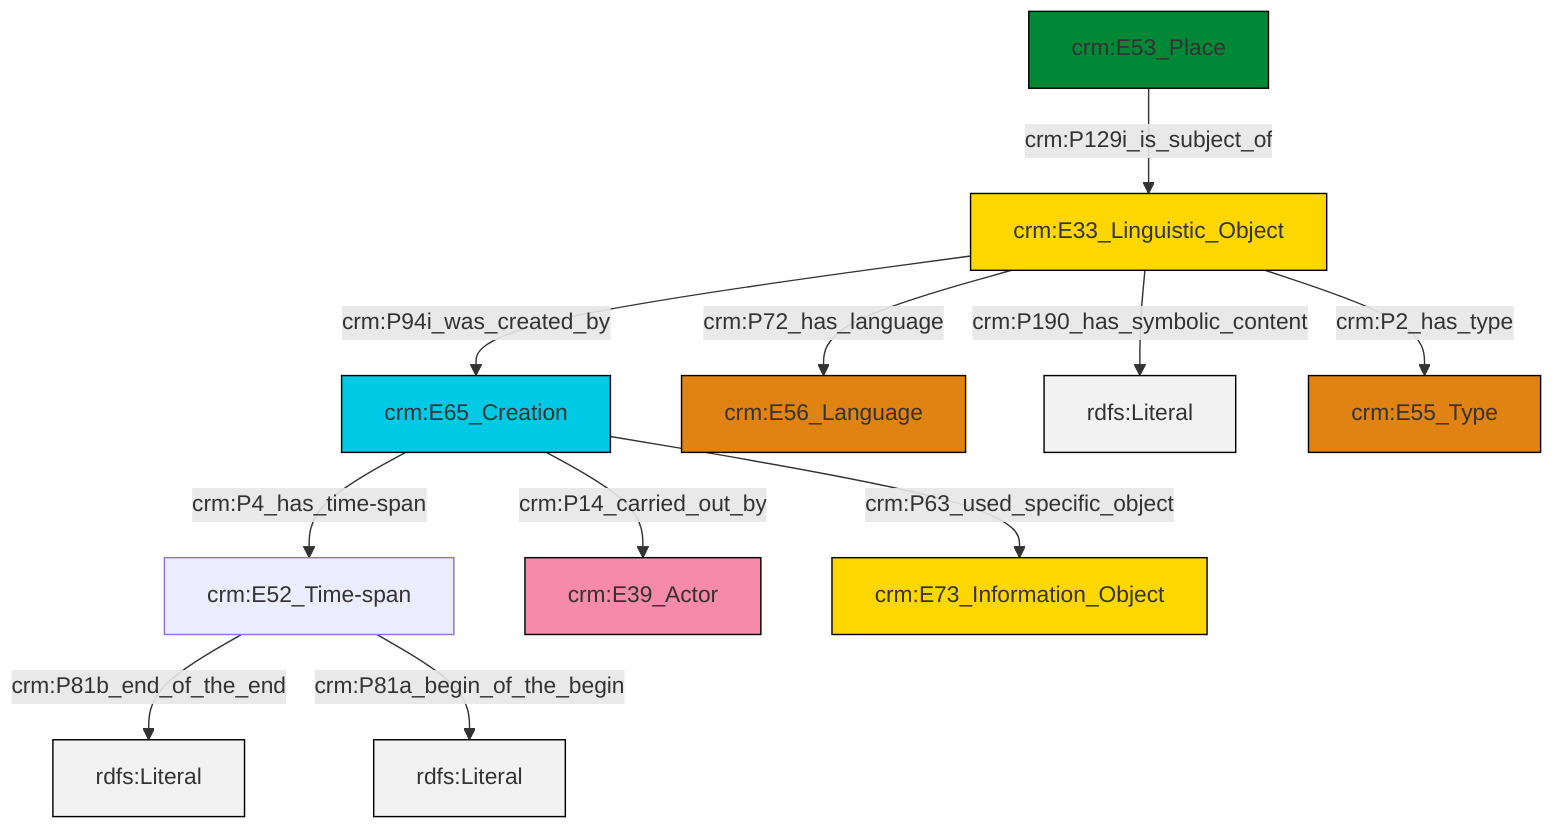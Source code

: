 graph TD
classDef Literal fill:#f2f2f2,stroke:#000000;
classDef CRM_Entity fill:#FFFFFF,stroke:#000000;
classDef Temporal_Entity fill:#00C9E6, stroke:#000000;
classDef Type fill:#E18312, stroke:#000000;
classDef Time-Span fill:#2C9C91, stroke:#000000;
classDef Appellation fill:#FFEB7F, stroke:#000000;
classDef Place fill:#008836, stroke:#000000;
classDef Persistent_Item fill:#B266B2, stroke:#000000;
classDef Conceptual_Object fill:#FFD700, stroke:#000000;
classDef Physical_Thing fill:#D2B48C, stroke:#000000;
classDef Actor fill:#f58aad, stroke:#000000;
classDef PC_Classes fill:#4ce600, stroke:#000000;
classDef Multi fill:#cccccc,stroke:#000000;

6["crm:E33_Linguistic_Object"]:::Conceptual_Object -->|crm:P72_has_language| 7["crm:E56_Language"]:::Type
2["crm:E65_Creation"]:::Temporal_Entity -->|crm:P63_used_specific_object| 8["crm:E73_Information_Object"]:::Conceptual_Object
6["crm:E33_Linguistic_Object"]:::Conceptual_Object -->|crm:P190_has_symbolic_content| 12[rdfs:Literal]:::Literal
0["crm:E52_Time-span"]:::Default -->|crm:P81b_end_of_the_end| 13[rdfs:Literal]:::Literal
2["crm:E65_Creation"]:::Temporal_Entity -->|crm:P14_carried_out_by| 4["crm:E39_Actor"]:::Actor
10["crm:E53_Place"]:::Place -->|crm:P129i_is_subject_of| 6["crm:E33_Linguistic_Object"]:::Conceptual_Object
0["crm:E52_Time-span"]:::Default -->|crm:P81a_begin_of_the_begin| 16[rdfs:Literal]:::Literal
6["crm:E33_Linguistic_Object"]:::Conceptual_Object -->|crm:P94i_was_created_by| 2["crm:E65_Creation"]:::Temporal_Entity
6["crm:E33_Linguistic_Object"]:::Conceptual_Object -->|crm:P2_has_type| 17["crm:E55_Type"]:::Type
2["crm:E65_Creation"]:::Temporal_Entity -->|crm:P4_has_time-span| 0["crm:E52_Time-span"]:::Default